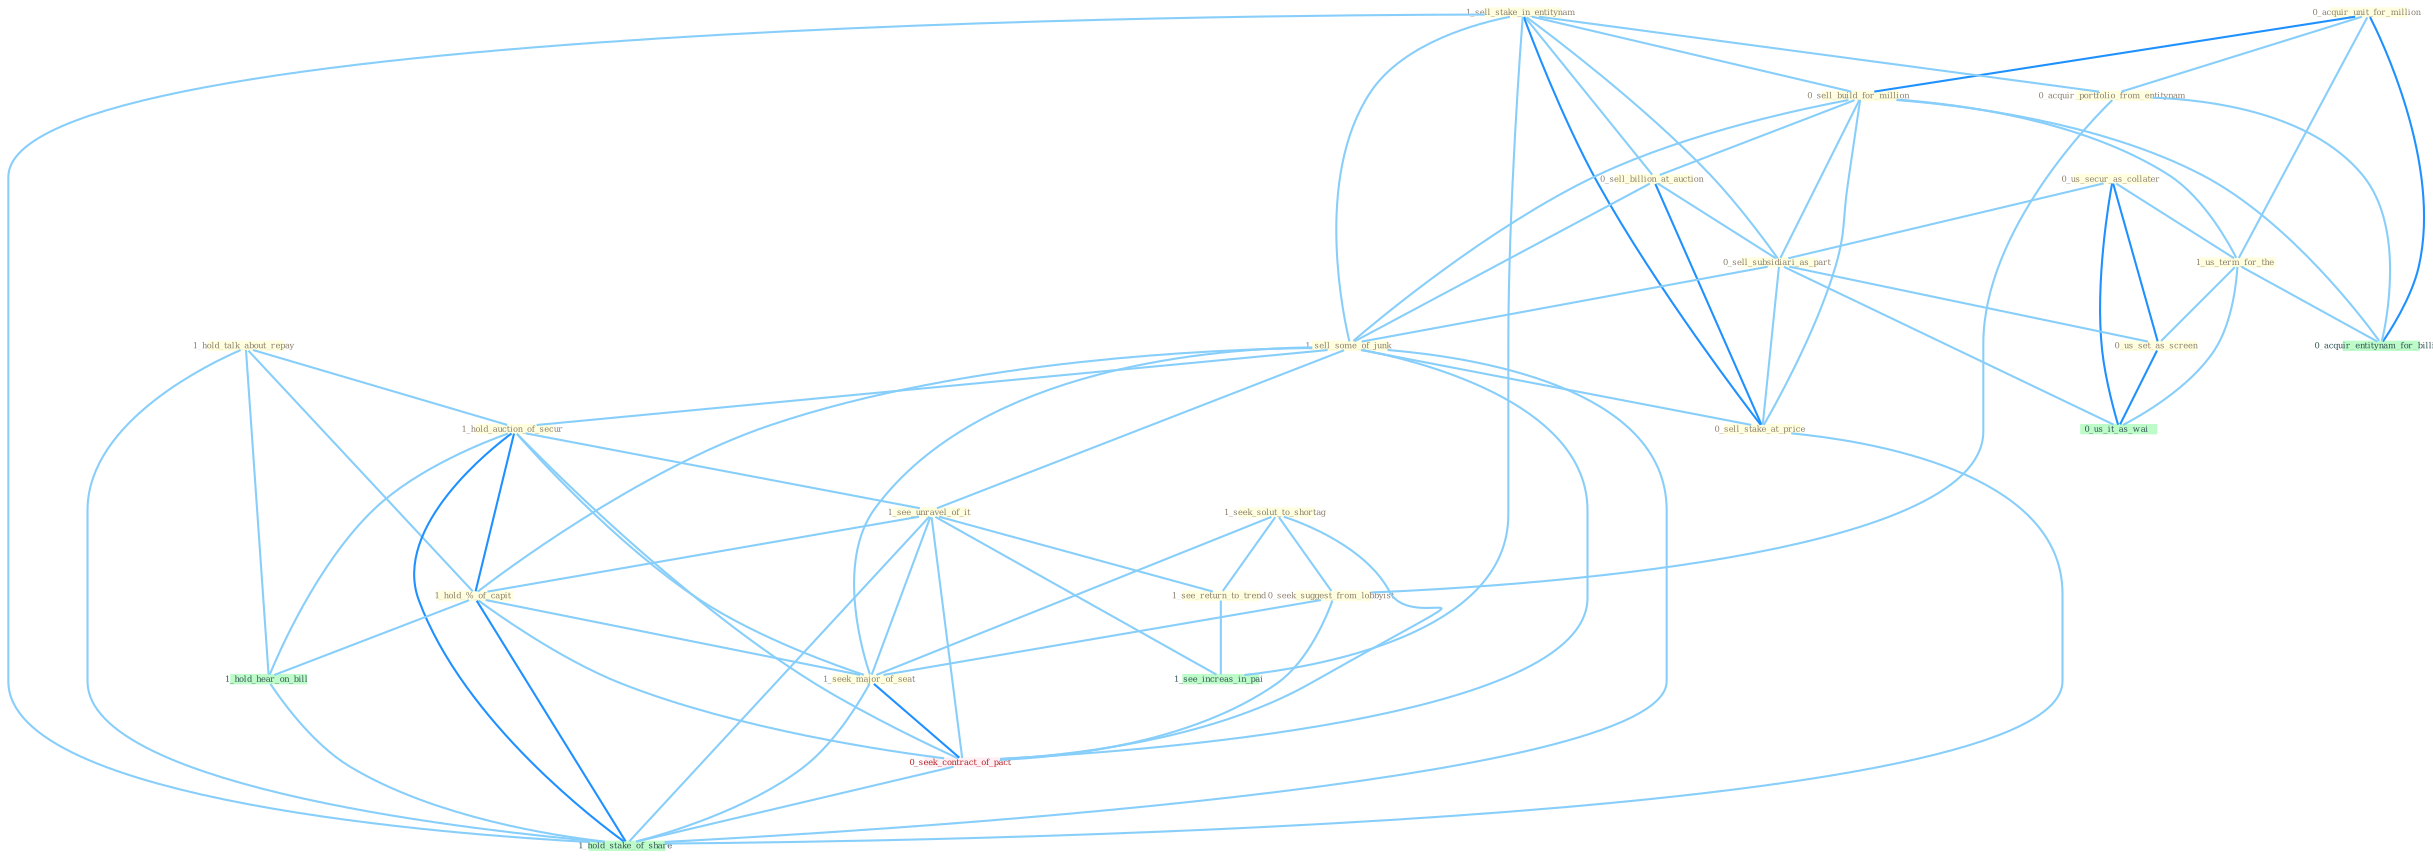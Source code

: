 Graph G{ 
    node
    [shape=polygon,style=filled,width=.5,height=.06,color="#BDFCC9",fixedsize=true,fontsize=4,
    fontcolor="#2f4f4f"];
    {node
    [color="#ffffe0", fontcolor="#8b7d6b"] "0_acquir_unit_for_million " "1_hold_talk_about_repay " "1_sell_stake_in_entitynam " "0_acquir_portfolio_from_entitynam " "0_sell_build_for_million " "0_us_secur_as_collater " "0_sell_billion_at_auction " "1_seek_solut_to_shortag " "0_sell_subsidiari_as_part " "1_sell_some_of_junk " "1_hold_auction_of_secur " "0_seek_suggest_from_lobbyist " "1_see_unravel_of_it " "1_hold_%_of_capit " "1_see_return_to_trend " "1_us_term_for_the " "1_seek_major_of_seat " "0_sell_stake_at_price " "0_us_set_as_screen "}
{node [color="#fff0f5", fontcolor="#b22222"] "0_seek_contract_of_pact "}
edge [color="#B0E2FF"];

	"0_acquir_unit_for_million " -- "0_acquir_portfolio_from_entitynam " [w="1", color="#87cefa" ];
	"0_acquir_unit_for_million " -- "0_sell_build_for_million " [w="2", color="#1e90ff" , len=0.8];
	"0_acquir_unit_for_million " -- "1_us_term_for_the " [w="1", color="#87cefa" ];
	"0_acquir_unit_for_million " -- "0_acquir_entitynam_for_billion " [w="2", color="#1e90ff" , len=0.8];
	"1_hold_talk_about_repay " -- "1_hold_auction_of_secur " [w="1", color="#87cefa" ];
	"1_hold_talk_about_repay " -- "1_hold_%_of_capit " [w="1", color="#87cefa" ];
	"1_hold_talk_about_repay " -- "1_hold_hear_on_bill " [w="1", color="#87cefa" ];
	"1_hold_talk_about_repay " -- "1_hold_stake_of_share " [w="1", color="#87cefa" ];
	"1_sell_stake_in_entitynam " -- "0_acquir_portfolio_from_entitynam " [w="1", color="#87cefa" ];
	"1_sell_stake_in_entitynam " -- "0_sell_build_for_million " [w="1", color="#87cefa" ];
	"1_sell_stake_in_entitynam " -- "0_sell_billion_at_auction " [w="1", color="#87cefa" ];
	"1_sell_stake_in_entitynam " -- "0_sell_subsidiari_as_part " [w="1", color="#87cefa" ];
	"1_sell_stake_in_entitynam " -- "1_sell_some_of_junk " [w="1", color="#87cefa" ];
	"1_sell_stake_in_entitynam " -- "0_sell_stake_at_price " [w="2", color="#1e90ff" , len=0.8];
	"1_sell_stake_in_entitynam " -- "1_see_increas_in_pai " [w="1", color="#87cefa" ];
	"1_sell_stake_in_entitynam " -- "1_hold_stake_of_share " [w="1", color="#87cefa" ];
	"0_acquir_portfolio_from_entitynam " -- "0_seek_suggest_from_lobbyist " [w="1", color="#87cefa" ];
	"0_acquir_portfolio_from_entitynam " -- "0_acquir_entitynam_for_billion " [w="1", color="#87cefa" ];
	"0_sell_build_for_million " -- "0_sell_billion_at_auction " [w="1", color="#87cefa" ];
	"0_sell_build_for_million " -- "0_sell_subsidiari_as_part " [w="1", color="#87cefa" ];
	"0_sell_build_for_million " -- "1_sell_some_of_junk " [w="1", color="#87cefa" ];
	"0_sell_build_for_million " -- "1_us_term_for_the " [w="1", color="#87cefa" ];
	"0_sell_build_for_million " -- "0_sell_stake_at_price " [w="1", color="#87cefa" ];
	"0_sell_build_for_million " -- "0_acquir_entitynam_for_billion " [w="1", color="#87cefa" ];
	"0_us_secur_as_collater " -- "0_sell_subsidiari_as_part " [w="1", color="#87cefa" ];
	"0_us_secur_as_collater " -- "1_us_term_for_the " [w="1", color="#87cefa" ];
	"0_us_secur_as_collater " -- "0_us_set_as_screen " [w="2", color="#1e90ff" , len=0.8];
	"0_us_secur_as_collater " -- "0_us_it_as_wai " [w="2", color="#1e90ff" , len=0.8];
	"0_sell_billion_at_auction " -- "0_sell_subsidiari_as_part " [w="1", color="#87cefa" ];
	"0_sell_billion_at_auction " -- "1_sell_some_of_junk " [w="1", color="#87cefa" ];
	"0_sell_billion_at_auction " -- "0_sell_stake_at_price " [w="2", color="#1e90ff" , len=0.8];
	"1_seek_solut_to_shortag " -- "0_seek_suggest_from_lobbyist " [w="1", color="#87cefa" ];
	"1_seek_solut_to_shortag " -- "1_see_return_to_trend " [w="1", color="#87cefa" ];
	"1_seek_solut_to_shortag " -- "1_seek_major_of_seat " [w="1", color="#87cefa" ];
	"1_seek_solut_to_shortag " -- "0_seek_contract_of_pact " [w="1", color="#87cefa" ];
	"0_sell_subsidiari_as_part " -- "1_sell_some_of_junk " [w="1", color="#87cefa" ];
	"0_sell_subsidiari_as_part " -- "0_sell_stake_at_price " [w="1", color="#87cefa" ];
	"0_sell_subsidiari_as_part " -- "0_us_set_as_screen " [w="1", color="#87cefa" ];
	"0_sell_subsidiari_as_part " -- "0_us_it_as_wai " [w="1", color="#87cefa" ];
	"1_sell_some_of_junk " -- "1_hold_auction_of_secur " [w="1", color="#87cefa" ];
	"1_sell_some_of_junk " -- "1_see_unravel_of_it " [w="1", color="#87cefa" ];
	"1_sell_some_of_junk " -- "1_hold_%_of_capit " [w="1", color="#87cefa" ];
	"1_sell_some_of_junk " -- "1_seek_major_of_seat " [w="1", color="#87cefa" ];
	"1_sell_some_of_junk " -- "0_sell_stake_at_price " [w="1", color="#87cefa" ];
	"1_sell_some_of_junk " -- "0_seek_contract_of_pact " [w="1", color="#87cefa" ];
	"1_sell_some_of_junk " -- "1_hold_stake_of_share " [w="1", color="#87cefa" ];
	"1_hold_auction_of_secur " -- "1_see_unravel_of_it " [w="1", color="#87cefa" ];
	"1_hold_auction_of_secur " -- "1_hold_%_of_capit " [w="2", color="#1e90ff" , len=0.8];
	"1_hold_auction_of_secur " -- "1_seek_major_of_seat " [w="1", color="#87cefa" ];
	"1_hold_auction_of_secur " -- "0_seek_contract_of_pact " [w="1", color="#87cefa" ];
	"1_hold_auction_of_secur " -- "1_hold_hear_on_bill " [w="1", color="#87cefa" ];
	"1_hold_auction_of_secur " -- "1_hold_stake_of_share " [w="2", color="#1e90ff" , len=0.8];
	"0_seek_suggest_from_lobbyist " -- "1_seek_major_of_seat " [w="1", color="#87cefa" ];
	"0_seek_suggest_from_lobbyist " -- "0_seek_contract_of_pact " [w="1", color="#87cefa" ];
	"1_see_unravel_of_it " -- "1_hold_%_of_capit " [w="1", color="#87cefa" ];
	"1_see_unravel_of_it " -- "1_see_return_to_trend " [w="1", color="#87cefa" ];
	"1_see_unravel_of_it " -- "1_seek_major_of_seat " [w="1", color="#87cefa" ];
	"1_see_unravel_of_it " -- "0_seek_contract_of_pact " [w="1", color="#87cefa" ];
	"1_see_unravel_of_it " -- "1_see_increas_in_pai " [w="1", color="#87cefa" ];
	"1_see_unravel_of_it " -- "1_hold_stake_of_share " [w="1", color="#87cefa" ];
	"1_hold_%_of_capit " -- "1_seek_major_of_seat " [w="1", color="#87cefa" ];
	"1_hold_%_of_capit " -- "0_seek_contract_of_pact " [w="1", color="#87cefa" ];
	"1_hold_%_of_capit " -- "1_hold_hear_on_bill " [w="1", color="#87cefa" ];
	"1_hold_%_of_capit " -- "1_hold_stake_of_share " [w="2", color="#1e90ff" , len=0.8];
	"1_see_return_to_trend " -- "1_see_increas_in_pai " [w="1", color="#87cefa" ];
	"1_us_term_for_the " -- "0_us_set_as_screen " [w="1", color="#87cefa" ];
	"1_us_term_for_the " -- "0_us_it_as_wai " [w="1", color="#87cefa" ];
	"1_us_term_for_the " -- "0_acquir_entitynam_for_billion " [w="1", color="#87cefa" ];
	"1_seek_major_of_seat " -- "0_seek_contract_of_pact " [w="2", color="#1e90ff" , len=0.8];
	"1_seek_major_of_seat " -- "1_hold_stake_of_share " [w="1", color="#87cefa" ];
	"0_sell_stake_at_price " -- "1_hold_stake_of_share " [w="1", color="#87cefa" ];
	"0_us_set_as_screen " -- "0_us_it_as_wai " [w="2", color="#1e90ff" , len=0.8];
	"0_seek_contract_of_pact " -- "1_hold_stake_of_share " [w="1", color="#87cefa" ];
	"1_hold_hear_on_bill " -- "1_hold_stake_of_share " [w="1", color="#87cefa" ];
}